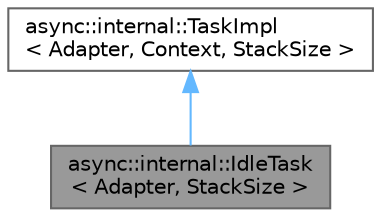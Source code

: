 digraph "async::internal::IdleTask&lt; Adapter, StackSize &gt;"
{
 // LATEX_PDF_SIZE
  bgcolor="transparent";
  edge [fontname=Helvetica,fontsize=10,labelfontname=Helvetica,labelfontsize=10];
  node [fontname=Helvetica,fontsize=10,shape=box,height=0.2,width=0.4];
  Node1 [id="Node000001",label="async::internal::IdleTask\l\< Adapter, StackSize \>",height=0.2,width=0.4,color="gray40", fillcolor="grey60", style="filled", fontcolor="black",tooltip=" "];
  Node2 -> Node1 [id="edge1_Node000001_Node000002",dir="back",color="steelblue1",style="solid",tooltip=" "];
  Node2 [id="Node000002",label="async::internal::TaskImpl\l\< Adapter, Context, StackSize \>",height=0.2,width=0.4,color="gray40", fillcolor="white", style="filled",URL="$dc/d14/classasync_1_1internal_1_1TaskImpl.html",tooltip=" "];
}
